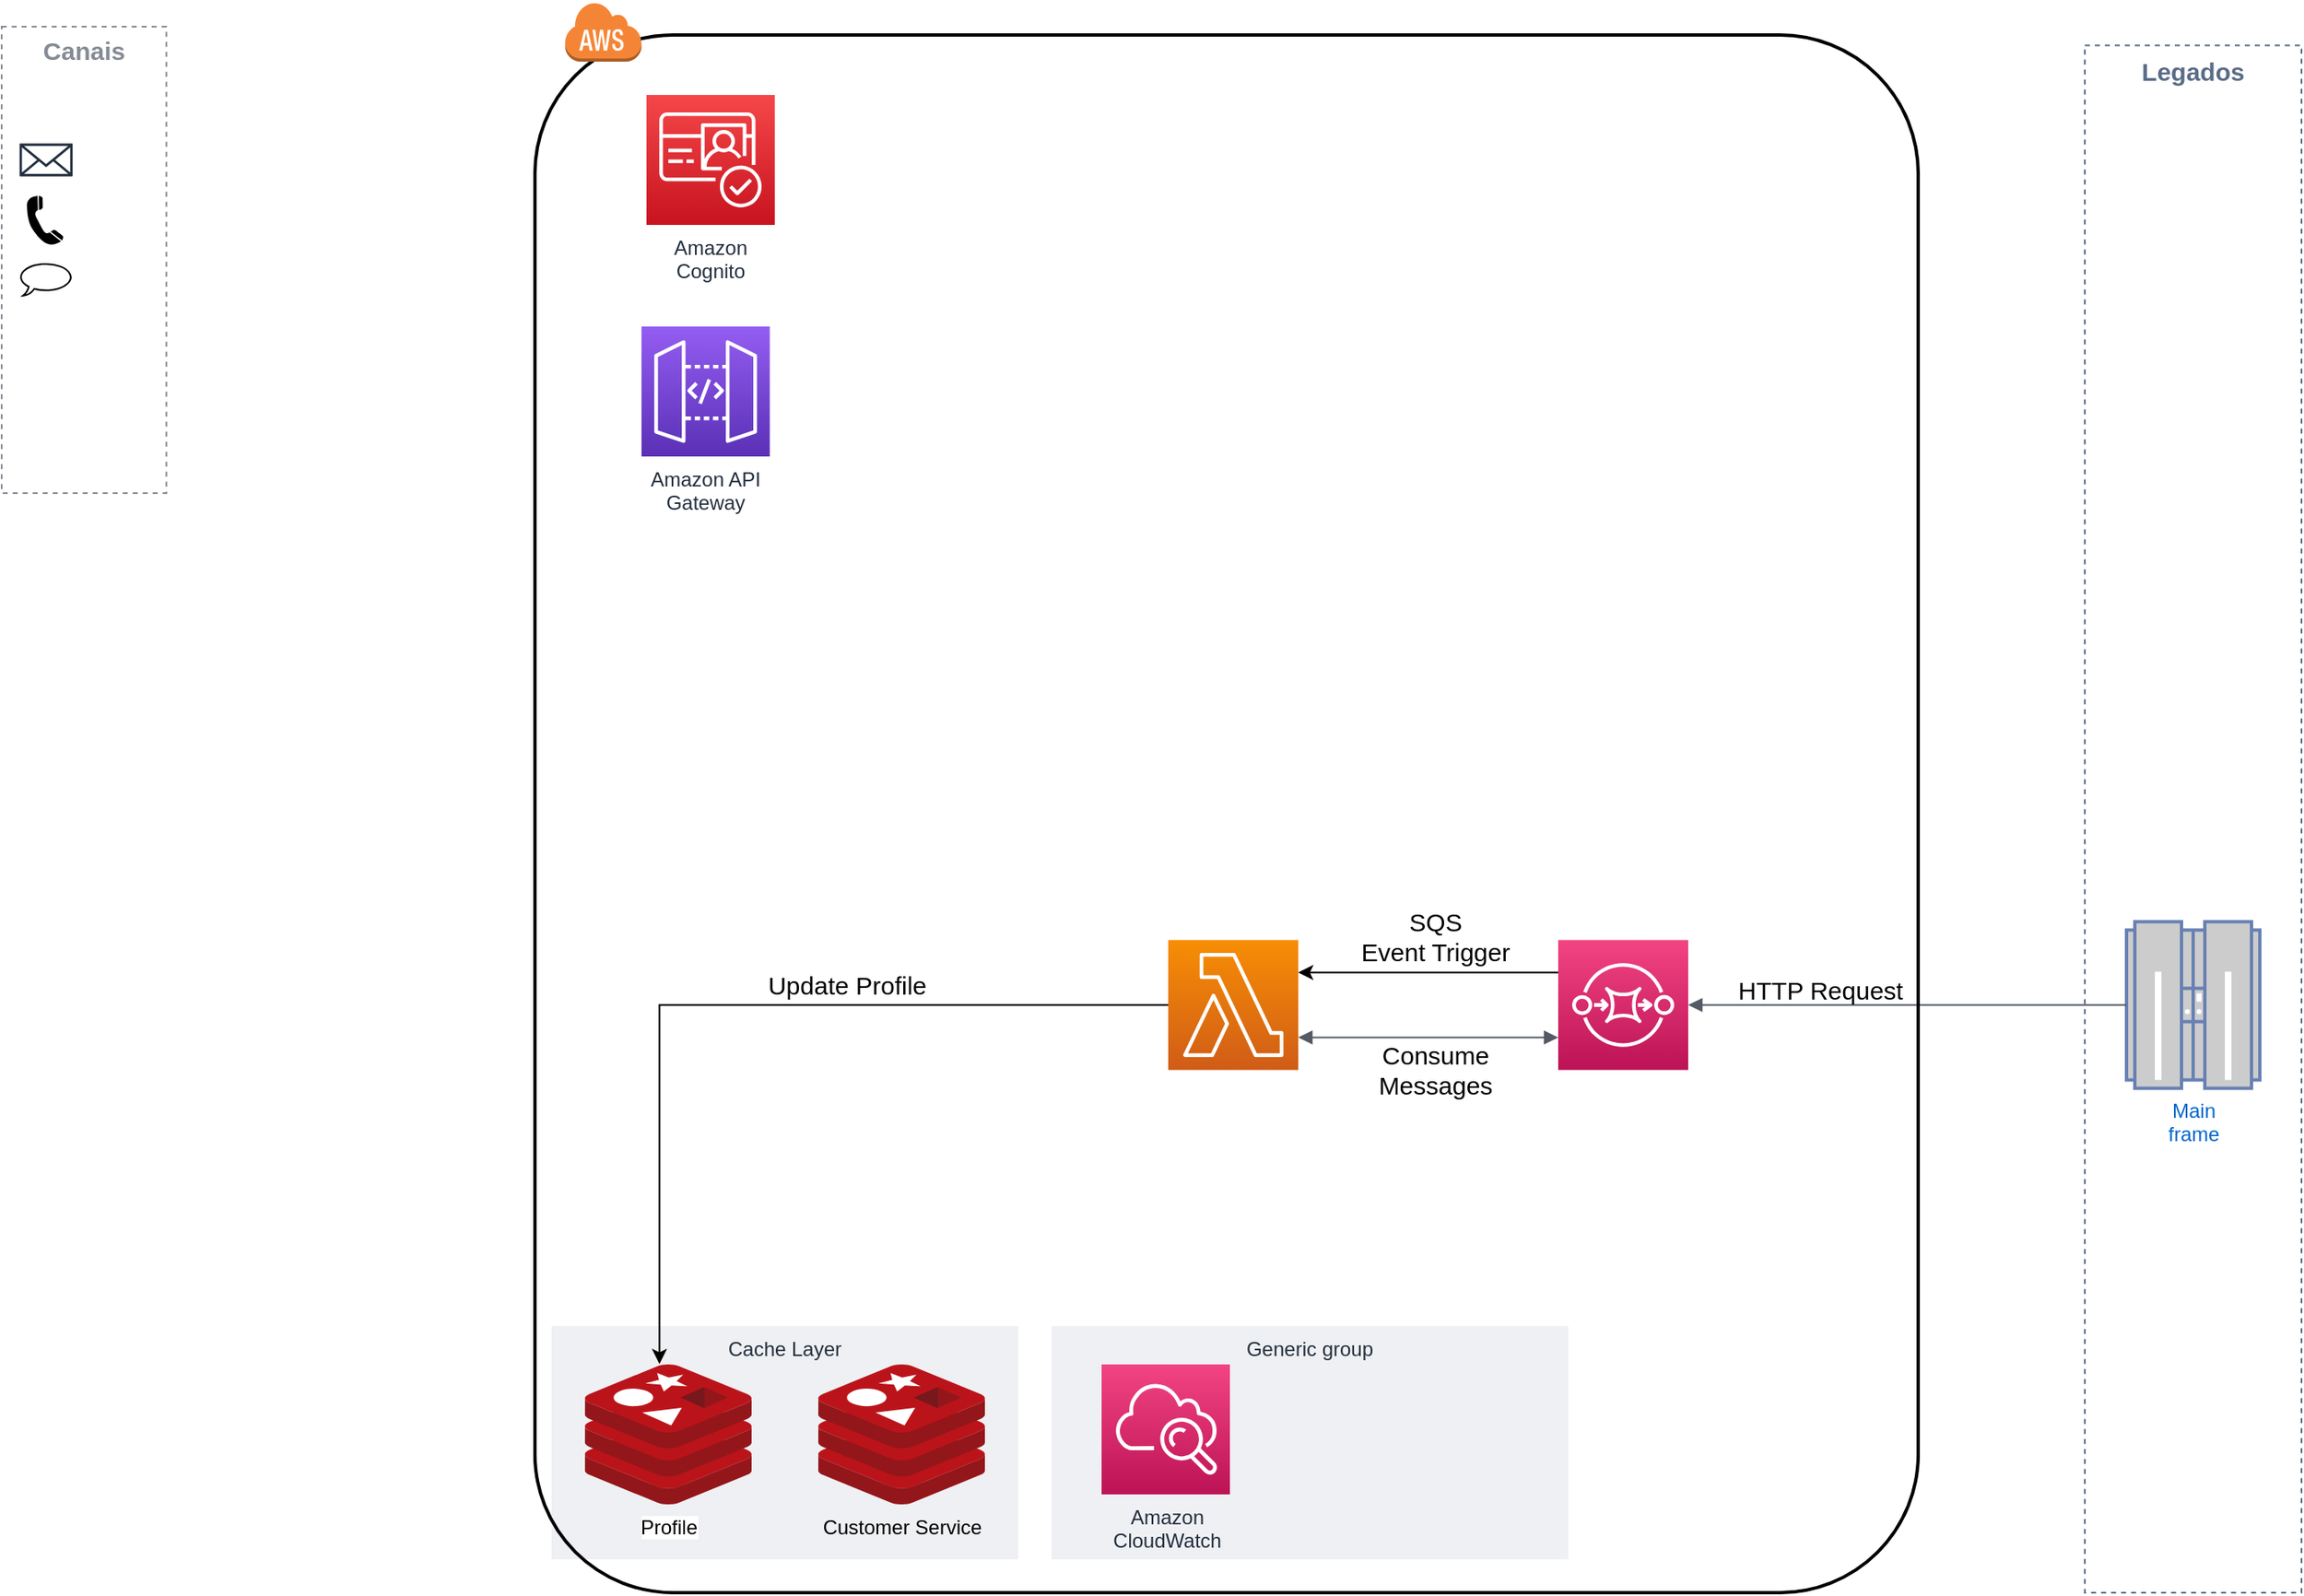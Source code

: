 <mxfile version="14.2.7" type="github">
  <diagram id="Ht1M8jgEwFfnCIfOTk4-" name="Page-1">
    <mxGraphModel dx="1564" dy="892" grid="1" gridSize="10" guides="1" tooltips="1" connect="1" arrows="1" fold="1" page="1" pageScale="1" pageWidth="1654" pageHeight="1169" math="0" shadow="0">
      <root>
        <mxCell id="0" />
        <mxCell id="1" parent="0" />
        <mxCell id="k0RCSUfhI0zsTWzoeVMQ-42" value="Cache Layer" style="fillColor=#EFF0F3;strokeColor=none;dashed=0;verticalAlign=top;fontStyle=0;fontColor=#232F3D;" vertex="1" parent="1">
          <mxGeometry x="350" y="850" width="280" height="140" as="geometry" />
        </mxCell>
        <mxCell id="k0RCSUfhI0zsTWzoeVMQ-12" value="&lt;b style=&quot;font-size: 15px;&quot;&gt;&lt;font style=&quot;font-size: 15px;&quot;&gt;Canais&lt;/font&gt;&lt;/b&gt;" style="outlineConnect=0;gradientColor=none;html=1;whiteSpace=wrap;fontSize=15;fontStyle=0;strokeColor=#858B94;fillColor=none;verticalAlign=top;align=center;fontColor=#858B94;dashed=1;spacingTop=-1;" vertex="1" parent="1">
          <mxGeometry x="20" y="70" width="98.82" height="280" as="geometry" />
        </mxCell>
        <mxCell id="k0RCSUfhI0zsTWzoeVMQ-3" value="Legados" style="fillColor=none;strokeColor=#5A6C86;dashed=1;verticalAlign=top;fontStyle=1;fontColor=#5A6C86;fontSize=15;" vertex="1" parent="1">
          <mxGeometry x="1270" y="81.25" width="130" height="928.75" as="geometry" />
        </mxCell>
        <mxCell id="k0RCSUfhI0zsTWzoeVMQ-5" value="Main&lt;br&gt;frame" style="fontColor=#0066CC;verticalAlign=top;verticalLabelPosition=bottom;labelPosition=center;align=center;html=1;outlineConnect=0;fillColor=#CCCCCC;strokeColor=#6881B3;gradientColor=none;gradientDirection=north;strokeWidth=2;shape=mxgraph.networks.mainframe;" vertex="1" parent="1">
          <mxGeometry x="1295" y="607.25" width="80" height="100" as="geometry" />
        </mxCell>
        <mxCell id="k0RCSUfhI0zsTWzoeVMQ-7" value="" style="shape=image;html=1;verticalAlign=top;verticalLabelPosition=bottom;labelBackgroundColor=#ffffff;imageAspect=0;aspect=fixed;image=https://cdn4.iconfinder.com/data/icons/miu-social/60/whatsapp-social-media-128.png" vertex="1" parent="1">
          <mxGeometry x="25.07" y="98" width="42" height="42" as="geometry" />
        </mxCell>
        <mxCell id="k0RCSUfhI0zsTWzoeVMQ-8" value="" style="outlineConnect=0;fontColor=#232F3E;gradientColor=none;fillColor=#232F3E;strokeColor=none;dashed=0;verticalLabelPosition=bottom;verticalAlign=top;align=center;html=1;fontSize=12;fontStyle=0;aspect=fixed;pointerEvents=1;shape=mxgraph.aws4.email_2;" vertex="1" parent="1">
          <mxGeometry x="30.75" y="140" width="31.84" height="20" as="geometry" />
        </mxCell>
        <mxCell id="k0RCSUfhI0zsTWzoeVMQ-10" value="" style="whiteSpace=wrap;html=1;shape=mxgraph.basic.oval_callout" vertex="1" parent="1">
          <mxGeometry x="30" y="211.5" width="33.33" height="20" as="geometry" />
        </mxCell>
        <mxCell id="k0RCSUfhI0zsTWzoeVMQ-11" value="" style="shape=mxgraph.signs.tech.telephone_3;html=1;pointerEvents=1;fillColor=#000000;strokeColor=none;verticalLabelPosition=bottom;verticalAlign=top;align=center;" vertex="1" parent="1">
          <mxGeometry x="35.08" y="171.5" width="21.98" height="30" as="geometry" />
        </mxCell>
        <mxCell id="k0RCSUfhI0zsTWzoeVMQ-54" value="" style="edgeStyle=orthogonalEdgeStyle;rounded=0;orthogonalLoop=1;jettySize=auto;html=1;fontSize=15;exitX=0;exitY=0.25;exitDx=0;exitDy=0;exitPerimeter=0;entryX=1;entryY=0.25;entryDx=0;entryDy=0;entryPerimeter=0;" edge="1" parent="1" source="k0RCSUfhI0zsTWzoeVMQ-27" target="k0RCSUfhI0zsTWzoeVMQ-56">
          <mxGeometry relative="1" as="geometry">
            <mxPoint x="807" y="657.333" as="targetPoint" />
          </mxGeometry>
        </mxCell>
        <mxCell id="k0RCSUfhI0zsTWzoeVMQ-59" value="SQS&lt;br&gt;Event Trigger" style="edgeLabel;html=1;align=center;verticalAlign=bottom;resizable=0;points=[];fontSize=15;labelBackgroundColor=none;" vertex="1" connectable="0" parent="k0RCSUfhI0zsTWzoeVMQ-54">
          <mxGeometry x="-0.211" y="1" relative="1" as="geometry">
            <mxPoint x="-12.33" y="-2.5" as="offset" />
          </mxGeometry>
        </mxCell>
        <mxCell id="k0RCSUfhI0zsTWzoeVMQ-27" value="" style="points=[[0,0,0],[0.25,0,0],[0.5,0,0],[0.75,0,0],[1,0,0],[0,1,0],[0.25,1,0],[0.5,1,0],[0.75,1,0],[1,1,0],[0,0.25,0],[0,0.5,0],[0,0.75,0],[1,0.25,0],[1,0.5,0],[1,0.75,0]];outlineConnect=0;fontColor=#232F3E;gradientColor=#F34482;gradientDirection=north;fillColor=#BC1356;strokeColor=#ffffff;dashed=0;verticalLabelPosition=bottom;verticalAlign=top;align=center;html=1;fontSize=12;fontStyle=0;aspect=fixed;shape=mxgraph.aws4.resourceIcon;resIcon=mxgraph.aws4.sqs;" vertex="1" parent="1">
          <mxGeometry x="954" y="618.25" width="78" height="78" as="geometry" />
        </mxCell>
        <mxCell id="k0RCSUfhI0zsTWzoeVMQ-41" value="Profile" style="aspect=fixed;html=1;points=[];align=center;image;fontSize=12;image=img/lib/mscae/Cache_Redis_Product.svg;" vertex="1" parent="1">
          <mxGeometry x="370" y="873" width="100" height="84" as="geometry" />
        </mxCell>
        <mxCell id="k0RCSUfhI0zsTWzoeVMQ-43" value="Customer Service" style="aspect=fixed;html=1;points=[];align=center;image;fontSize=12;image=img/lib/mscae/Cache_Redis_Product.svg;labelBackgroundColor=none;" vertex="1" parent="1">
          <mxGeometry x="510" y="873" width="100" height="84" as="geometry" />
        </mxCell>
        <mxCell id="k0RCSUfhI0zsTWzoeVMQ-44" value="Generic group" style="fillColor=#EFF0F3;strokeColor=none;dashed=0;verticalAlign=top;fontStyle=0;fontColor=#232F3D;" vertex="1" parent="1">
          <mxGeometry x="650" y="850" width="310" height="140" as="geometry" />
        </mxCell>
        <mxCell id="UEzPUAAOIrF-is8g5C7q-121" value="Amazon&lt;br&gt;CloudWatch&lt;br&gt;" style="outlineConnect=0;fontColor=#232F3E;gradientColor=#F34482;gradientDirection=north;fillColor=#BC1356;strokeColor=#ffffff;dashed=0;verticalLabelPosition=bottom;verticalAlign=top;align=center;html=1;fontSize=12;fontStyle=0;aspect=fixed;shape=mxgraph.aws4.resourceIcon;resIcon=mxgraph.aws4.cloudwatch;labelBackgroundColor=none;" parent="1" vertex="1">
          <mxGeometry x="680.0" y="873" width="77" height="78" as="geometry" />
        </mxCell>
        <mxCell id="k0RCSUfhI0zsTWzoeVMQ-45" value="" style="edgeStyle=orthogonalEdgeStyle;html=1;endArrow=none;elbow=vertical;startArrow=block;startFill=1;strokeColor=#545B64;rounded=0;fontSize=15;entryX=0;entryY=0.5;entryDx=0;entryDy=0;entryPerimeter=0;exitX=1;exitY=0.5;exitDx=0;exitDy=0;exitPerimeter=0;" edge="1" parent="1" source="k0RCSUfhI0zsTWzoeVMQ-27" target="k0RCSUfhI0zsTWzoeVMQ-5">
          <mxGeometry width="100" relative="1" as="geometry">
            <mxPoint x="850" y="657" as="sourcePoint" />
            <mxPoint x="1120" y="654.75" as="targetPoint" />
          </mxGeometry>
        </mxCell>
        <mxCell id="k0RCSUfhI0zsTWzoeVMQ-50" value="HTTP Request" style="edgeLabel;html=1;align=center;verticalAlign=bottom;resizable=0;points=[];fontSize=15;labelBackgroundColor=none;" vertex="1" connectable="0" parent="k0RCSUfhI0zsTWzoeVMQ-45">
          <mxGeometry x="-0.313" y="1" relative="1" as="geometry">
            <mxPoint x="-12" y="2.75" as="offset" />
          </mxGeometry>
        </mxCell>
        <mxCell id="k0RCSUfhI0zsTWzoeVMQ-61" style="edgeStyle=orthogonalEdgeStyle;rounded=0;orthogonalLoop=1;jettySize=auto;html=1;entryX=0.447;entryY=-0.003;entryDx=0;entryDy=0;entryPerimeter=0;fontSize=15;" edge="1" parent="1" source="k0RCSUfhI0zsTWzoeVMQ-56" target="k0RCSUfhI0zsTWzoeVMQ-41">
          <mxGeometry relative="1" as="geometry" />
        </mxCell>
        <mxCell id="k0RCSUfhI0zsTWzoeVMQ-62" value="Update Profile" style="edgeLabel;html=1;align=center;verticalAlign=bottom;resizable=0;points=[];fontSize=15;labelBackgroundColor=none;" vertex="1" connectable="0" parent="k0RCSUfhI0zsTWzoeVMQ-61">
          <mxGeometry x="-0.256" relative="1" as="geometry">
            <mxPoint y="-1" as="offset" />
          </mxGeometry>
        </mxCell>
        <mxCell id="k0RCSUfhI0zsTWzoeVMQ-56" value="" style="points=[[0,0,0],[0.25,0,0],[0.5,0,0],[0.75,0,0],[1,0,0],[0,1,0],[0.25,1,0],[0.5,1,0],[0.75,1,0],[1,1,0],[0,0.25,0],[0,0.5,0],[0,0.75,0],[1,0.25,0],[1,0.5,0],[1,0.75,0]];outlineConnect=0;fontColor=#232F3E;gradientColor=#F78E04;gradientDirection=north;fillColor=#D05C17;strokeColor=#ffffff;dashed=0;verticalLabelPosition=bottom;verticalAlign=top;align=center;html=1;fontSize=12;fontStyle=0;aspect=fixed;shape=mxgraph.aws4.resourceIcon;resIcon=mxgraph.aws4.lambda;" vertex="1" parent="1">
          <mxGeometry x="720" y="618.25" width="78" height="78" as="geometry" />
        </mxCell>
        <mxCell id="k0RCSUfhI0zsTWzoeVMQ-58" value="" style="edgeStyle=orthogonalEdgeStyle;html=1;endArrow=block;elbow=vertical;startArrow=block;startFill=1;endFill=1;strokeColor=#545B64;rounded=0;fontSize=15;exitX=1;exitY=0.75;exitDx=0;exitDy=0;exitPerimeter=0;entryX=0;entryY=0.75;entryDx=0;entryDy=0;entryPerimeter=0;" edge="1" parent="1" source="k0RCSUfhI0zsTWzoeVMQ-56" target="k0RCSUfhI0zsTWzoeVMQ-27">
          <mxGeometry width="100" relative="1" as="geometry">
            <mxPoint x="820" y="670" as="sourcePoint" />
            <mxPoint x="920" y="670" as="targetPoint" />
          </mxGeometry>
        </mxCell>
        <mxCell id="k0RCSUfhI0zsTWzoeVMQ-60" value="Consume&lt;br&gt;Messages" style="edgeLabel;html=1;align=center;verticalAlign=top;resizable=0;points=[];fontSize=15;labelBackgroundColor=none;" vertex="1" connectable="0" parent="k0RCSUfhI0zsTWzoeVMQ-58">
          <mxGeometry x="-0.277" y="-2" relative="1" as="geometry">
            <mxPoint x="25.33" y="-6.5" as="offset" />
          </mxGeometry>
        </mxCell>
        <mxCell id="k0RCSUfhI0zsTWzoeVMQ-63" value="" style="group" vertex="1" connectable="0" parent="1">
          <mxGeometry x="340" y="55" width="830" height="955" as="geometry" />
        </mxCell>
        <mxCell id="k0RCSUfhI0zsTWzoeVMQ-13" value="" style="rounded=1;arcSize=10;dashed=0;fillColor=none;gradientColor=none;strokeWidth=2;fontSize=15;" vertex="1" parent="k0RCSUfhI0zsTWzoeVMQ-63">
          <mxGeometry y="20" width="830" height="935" as="geometry" />
        </mxCell>
        <mxCell id="k0RCSUfhI0zsTWzoeVMQ-14" value="" style="dashed=0;html=1;shape=mxgraph.aws3.cloud;fillColor=#F58536;gradientColor=none;dashed=0;fontSize=15;" vertex="1" parent="k0RCSUfhI0zsTWzoeVMQ-63">
          <mxGeometry x="17.754" width="46.16" height="36" as="geometry" />
        </mxCell>
        <mxCell id="UEzPUAAOIrF-is8g5C7q-111" value="Amazon &lt;br&gt;Cognito" style="outlineConnect=0;fontColor=#232F3E;gradientColor=#F54749;gradientDirection=north;fillColor=#C7131F;strokeColor=#ffffff;dashed=0;verticalLabelPosition=bottom;verticalAlign=top;align=center;html=1;fontSize=12;fontStyle=0;aspect=fixed;shape=mxgraph.aws4.resourceIcon;resIcon=mxgraph.aws4.cognito;labelBackgroundColor=#ffffff;" parent="k0RCSUfhI0zsTWzoeVMQ-63" vertex="1">
          <mxGeometry x="66.91" y="56" width="77" height="78" as="geometry" />
        </mxCell>
        <mxCell id="UEzPUAAOIrF-is8g5C7q-114" value="Amazon API&lt;br&gt;Gateway&lt;br&gt;" style="outlineConnect=0;fontColor=#232F3E;gradientColor=#945DF2;gradientDirection=north;fillColor=#5A30B5;strokeColor=#ffffff;dashed=0;verticalLabelPosition=bottom;verticalAlign=top;align=center;html=1;fontSize=12;fontStyle=0;aspect=fixed;shape=mxgraph.aws4.resourceIcon;resIcon=mxgraph.aws4.api_gateway;labelBackgroundColor=#ffffff;" parent="k0RCSUfhI0zsTWzoeVMQ-63" vertex="1">
          <mxGeometry x="63.91" y="195" width="77" height="78" as="geometry" />
        </mxCell>
      </root>
    </mxGraphModel>
  </diagram>
</mxfile>
